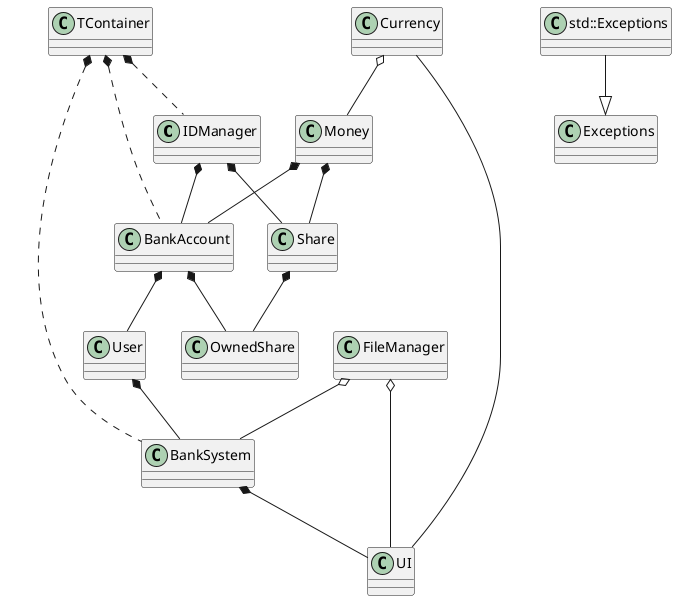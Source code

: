 @startuml
class IDManager
class Share
class OwnedShare
class BankAccount
class User
class Money
class BankSystem
class FileManager
class Currency
class UI
class TContainer
class Exceptions
class std::Exceptions

IDManager *-- Share
Share *-- OwnedShare

IDManager *-- BankAccount
BankAccount *-- User

BankAccount *-- OwnedShare

Money *-- Share
Money *-- BankAccount

Currency o-- Money

FileManager o-- BankSystem
User *-- BankSystem
BankSystem *-- UI

FileManager o-- UI
Currency -- UI

std::Exceptions --|> Exceptions

TContainer *.. BankSystem
TContainer *.. BankAccount
TContainer *.. IDManager
@enduml